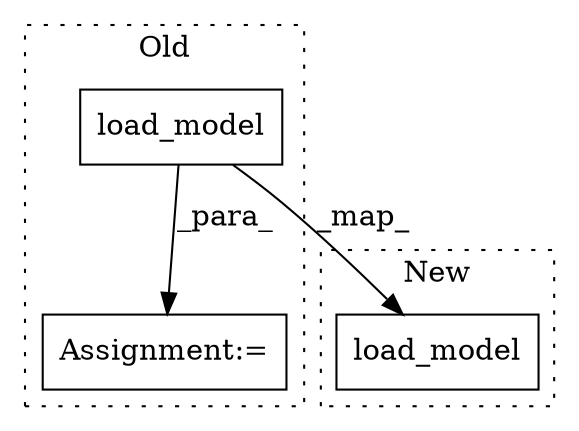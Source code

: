 digraph G {
subgraph cluster0 {
1 [label="load_model" a="32" s="14822,14842" l="11,1" shape="box"];
3 [label="Assignment:=" a="7" s="14803" l="1" shape="box"];
label = "Old";
style="dotted";
}
subgraph cluster1 {
2 [label="load_model" a="32" s="14630,14650" l="11,1" shape="box"];
label = "New";
style="dotted";
}
1 -> 2 [label="_map_"];
1 -> 3 [label="_para_"];
}